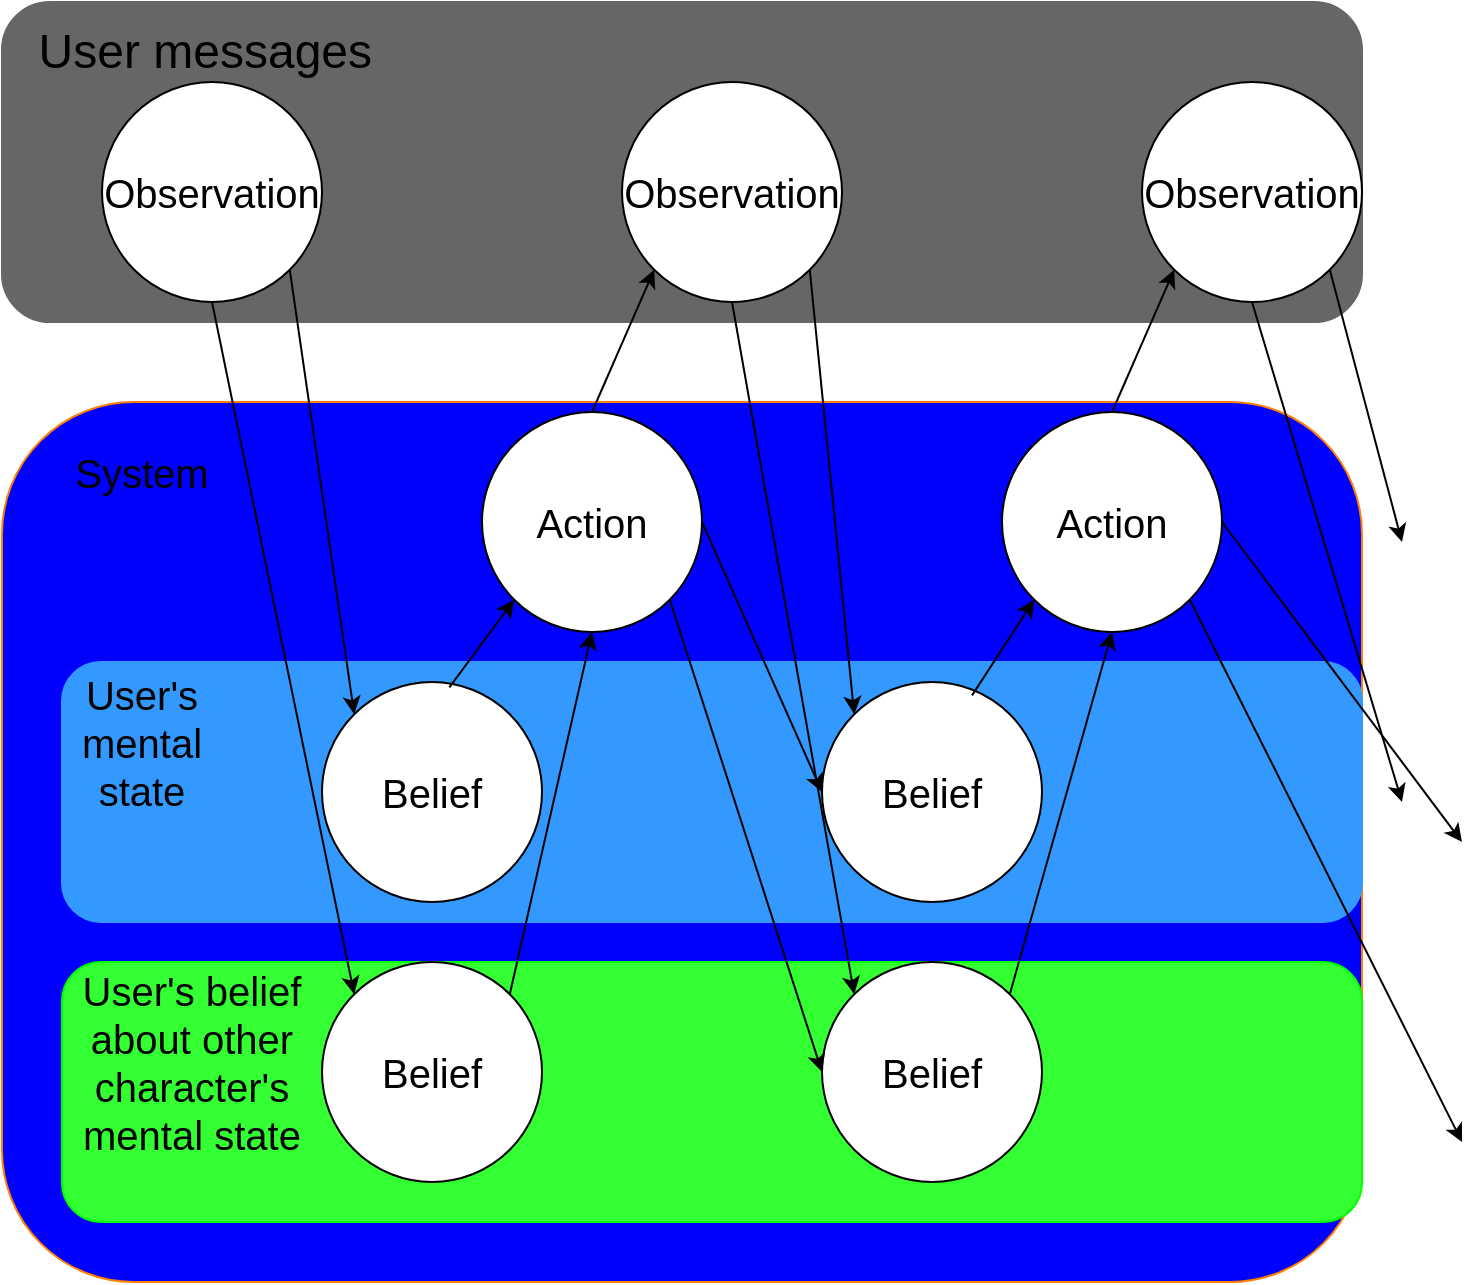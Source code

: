 <mxfile version="28.0.9">
  <diagram id="C5RBs43oDa-KdzZeNtuy" name="Page-1">
    <mxGraphModel dx="1864" dy="820" grid="1" gridSize="10" guides="1" tooltips="1" connect="1" arrows="1" fold="1" page="1" pageScale="1" pageWidth="827" pageHeight="1169" math="0" shadow="0">
      <root>
        <mxCell id="WIyWlLk6GJQsqaUBKTNV-0" />
        <mxCell id="WIyWlLk6GJQsqaUBKTNV-1" parent="WIyWlLk6GJQsqaUBKTNV-0" />
        <mxCell id="Y5_ZQyWNp5h-3w8IgG4R-46" value="" style="rounded=1;whiteSpace=wrap;html=1;strokeColor=#666666;fillColor=#666666;" parent="WIyWlLk6GJQsqaUBKTNV-1" vertex="1">
          <mxGeometry x="40" y="120" width="680" height="160" as="geometry" />
        </mxCell>
        <mxCell id="Y5_ZQyWNp5h-3w8IgG4R-44" value="" style="rounded=1;whiteSpace=wrap;html=1;strokeColor=#FF8000;fillColor=#0000FF;" parent="WIyWlLk6GJQsqaUBKTNV-1" vertex="1">
          <mxGeometry x="40" y="320" width="680" height="440" as="geometry" />
        </mxCell>
        <mxCell id="Y5_ZQyWNp5h-3w8IgG4R-40" value="" style="rounded=1;whiteSpace=wrap;html=1;strokeColor=#00FF00;fillColor=#33FF33;" parent="WIyWlLk6GJQsqaUBKTNV-1" vertex="1">
          <mxGeometry x="70" y="600" width="650" height="130" as="geometry" />
        </mxCell>
        <mxCell id="Y5_ZQyWNp5h-3w8IgG4R-39" value="" style="rounded=1;whiteSpace=wrap;html=1;strokeColor=#3399FF;fillColor=#3399FF;" parent="WIyWlLk6GJQsqaUBKTNV-1" vertex="1">
          <mxGeometry x="70" y="450" width="650" height="130" as="geometry" />
        </mxCell>
        <mxCell id="Y5_ZQyWNp5h-3w8IgG4R-5" value="&lt;font style=&quot;font-size: 20px;&quot;&gt;Belief&lt;/font&gt;" style="ellipse;whiteSpace=wrap;html=1;aspect=fixed;" parent="WIyWlLk6GJQsqaUBKTNV-1" vertex="1">
          <mxGeometry x="200" y="460" width="110" height="110" as="geometry" />
        </mxCell>
        <mxCell id="Y5_ZQyWNp5h-3w8IgG4R-6" value="" style="endArrow=classic;html=1;rounded=0;exitX=1;exitY=1;exitDx=0;exitDy=0;entryX=0;entryY=0;entryDx=0;entryDy=0;" parent="WIyWlLk6GJQsqaUBKTNV-1" source="Y5_ZQyWNp5h-3w8IgG4R-50" target="Y5_ZQyWNp5h-3w8IgG4R-5" edge="1">
          <mxGeometry width="50" height="50" relative="1" as="geometry">
            <mxPoint x="208.284" y="413.284" as="sourcePoint" />
            <mxPoint x="530" y="370" as="targetPoint" />
          </mxGeometry>
        </mxCell>
        <mxCell id="Y5_ZQyWNp5h-3w8IgG4R-7" value="&lt;font style=&quot;font-size: 20px;&quot;&gt;Action&lt;/font&gt;" style="ellipse;whiteSpace=wrap;html=1;aspect=fixed;" parent="WIyWlLk6GJQsqaUBKTNV-1" vertex="1">
          <mxGeometry x="280" y="325" width="110" height="110" as="geometry" />
        </mxCell>
        <mxCell id="Y5_ZQyWNp5h-3w8IgG4R-8" value="" style="endArrow=classic;html=1;rounded=0;exitX=0.579;exitY=0.024;exitDx=0;exitDy=0;exitPerimeter=0;entryX=0;entryY=1;entryDx=0;entryDy=0;" parent="WIyWlLk6GJQsqaUBKTNV-1" source="Y5_ZQyWNp5h-3w8IgG4R-5" edge="1" target="Y5_ZQyWNp5h-3w8IgG4R-7">
          <mxGeometry width="50" height="50" relative="1" as="geometry">
            <mxPoint x="368" y="438" as="sourcePoint" />
            <mxPoint x="292" y="410" as="targetPoint" />
          </mxGeometry>
        </mxCell>
        <mxCell id="Y5_ZQyWNp5h-3w8IgG4R-9" value="&lt;font style=&quot;font-size: 20px;&quot;&gt;Observation&lt;/font&gt;" style="ellipse;whiteSpace=wrap;html=1;aspect=fixed;" parent="WIyWlLk6GJQsqaUBKTNV-1" vertex="1">
          <mxGeometry x="350" y="160" width="110" height="110" as="geometry" />
        </mxCell>
        <mxCell id="Y5_ZQyWNp5h-3w8IgG4R-10" value="" style="endArrow=classic;html=1;rounded=0;exitX=0.5;exitY=0;exitDx=0;exitDy=0;entryX=0;entryY=1;entryDx=0;entryDy=0;" parent="WIyWlLk6GJQsqaUBKTNV-1" source="Y5_ZQyWNp5h-3w8IgG4R-7" target="Y5_ZQyWNp5h-3w8IgG4R-9" edge="1">
          <mxGeometry width="50" height="50" relative="1" as="geometry">
            <mxPoint x="448" y="462" as="sourcePoint" />
            <mxPoint x="472" y="438" as="targetPoint" />
          </mxGeometry>
        </mxCell>
        <mxCell id="Y5_ZQyWNp5h-3w8IgG4R-14" value="&lt;font style=&quot;font-size: 20px;&quot;&gt;Belief&lt;/font&gt;" style="ellipse;whiteSpace=wrap;html=1;aspect=fixed;" parent="WIyWlLk6GJQsqaUBKTNV-1" vertex="1">
          <mxGeometry x="200" y="600" width="110" height="110" as="geometry" />
        </mxCell>
        <mxCell id="Y5_ZQyWNp5h-3w8IgG4R-15" value="" style="endArrow=classic;html=1;rounded=0;exitX=0.5;exitY=1;exitDx=0;exitDy=0;entryX=0;entryY=0;entryDx=0;entryDy=0;" parent="WIyWlLk6GJQsqaUBKTNV-1" source="Y5_ZQyWNp5h-3w8IgG4R-50" target="Y5_ZQyWNp5h-3w8IgG4R-14" edge="1">
          <mxGeometry width="50" height="50" relative="1" as="geometry">
            <mxPoint x="180" y="425" as="sourcePoint" />
            <mxPoint x="540" y="680" as="targetPoint" />
          </mxGeometry>
        </mxCell>
        <mxCell id="Y5_ZQyWNp5h-3w8IgG4R-17" value="" style="endArrow=classic;html=1;rounded=0;exitX=1;exitY=0;exitDx=0;exitDy=0;entryX=0.5;entryY=1;entryDx=0;entryDy=0;" parent="WIyWlLk6GJQsqaUBKTNV-1" source="Y5_ZQyWNp5h-3w8IgG4R-14" target="Y5_ZQyWNp5h-3w8IgG4R-7" edge="1">
          <mxGeometry width="50" height="50" relative="1" as="geometry">
            <mxPoint x="378" y="748" as="sourcePoint" />
            <mxPoint x="480" y="640" as="targetPoint" />
          </mxGeometry>
        </mxCell>
        <mxCell id="Y5_ZQyWNp5h-3w8IgG4R-45" value="&lt;font style=&quot;font-size: 20px;&quot;&gt;System&lt;/font&gt;" style="text;html=1;align=center;verticalAlign=middle;whiteSpace=wrap;rounded=0;" parent="WIyWlLk6GJQsqaUBKTNV-1" vertex="1">
          <mxGeometry x="80" y="340" width="60" height="30" as="geometry" />
        </mxCell>
        <mxCell id="Y5_ZQyWNp5h-3w8IgG4R-49" value="&lt;font style=&quot;font-size: 24px;&quot;&gt;User messages&amp;nbsp;&lt;/font&gt;" style="text;html=1;align=center;verticalAlign=middle;whiteSpace=wrap;rounded=0;" parent="WIyWlLk6GJQsqaUBKTNV-1" vertex="1">
          <mxGeometry x="50" y="130" width="190" height="30" as="geometry" />
        </mxCell>
        <mxCell id="Y5_ZQyWNp5h-3w8IgG4R-50" value="&lt;font style=&quot;font-size: 20px;&quot;&gt;Observation&lt;/font&gt;" style="ellipse;whiteSpace=wrap;html=1;aspect=fixed;" parent="WIyWlLk6GJQsqaUBKTNV-1" vertex="1">
          <mxGeometry x="90" y="160" width="110" height="110" as="geometry" />
        </mxCell>
        <mxCell id="Y5_ZQyWNp5h-3w8IgG4R-101" value="&lt;font style=&quot;font-size: 20px;&quot;&gt;Belief&lt;/font&gt;" style="ellipse;whiteSpace=wrap;html=1;aspect=fixed;" parent="WIyWlLk6GJQsqaUBKTNV-1" vertex="1">
          <mxGeometry x="450" y="460" width="110" height="110" as="geometry" />
        </mxCell>
        <mxCell id="Y5_ZQyWNp5h-3w8IgG4R-102" value="" style="endArrow=classic;html=1;rounded=0;exitX=1;exitY=1;exitDx=0;exitDy=0;entryX=0;entryY=0;entryDx=0;entryDy=0;" parent="WIyWlLk6GJQsqaUBKTNV-1" source="Y5_ZQyWNp5h-3w8IgG4R-9" target="Y5_ZQyWNp5h-3w8IgG4R-101" edge="1">
          <mxGeometry width="50" height="50" relative="1" as="geometry">
            <mxPoint x="478.284" y="413.284" as="sourcePoint" />
            <mxPoint x="800" y="370" as="targetPoint" />
          </mxGeometry>
        </mxCell>
        <mxCell id="Y5_ZQyWNp5h-3w8IgG4R-103" value="&lt;font style=&quot;font-size: 20px;&quot;&gt;Action&lt;/font&gt;" style="ellipse;whiteSpace=wrap;html=1;aspect=fixed;" parent="WIyWlLk6GJQsqaUBKTNV-1" vertex="1">
          <mxGeometry x="540" y="325" width="110" height="110" as="geometry" />
        </mxCell>
        <mxCell id="Y5_ZQyWNp5h-3w8IgG4R-104" value="" style="endArrow=classic;html=1;rounded=0;exitX=0.682;exitY=0.061;exitDx=0;exitDy=0;exitPerimeter=0;entryX=0;entryY=1;entryDx=0;entryDy=0;" parent="WIyWlLk6GJQsqaUBKTNV-1" source="Y5_ZQyWNp5h-3w8IgG4R-101" edge="1" target="Y5_ZQyWNp5h-3w8IgG4R-103">
          <mxGeometry width="50" height="50" relative="1" as="geometry">
            <mxPoint x="638" y="438" as="sourcePoint" />
            <mxPoint x="562" y="410" as="targetPoint" />
          </mxGeometry>
        </mxCell>
        <mxCell id="Y5_ZQyWNp5h-3w8IgG4R-105" value="&lt;font style=&quot;font-size: 20px;&quot;&gt;Observation&lt;/font&gt;" style="ellipse;whiteSpace=wrap;html=1;aspect=fixed;" parent="WIyWlLk6GJQsqaUBKTNV-1" vertex="1">
          <mxGeometry x="610" y="160" width="110" height="110" as="geometry" />
        </mxCell>
        <mxCell id="Y5_ZQyWNp5h-3w8IgG4R-106" value="" style="endArrow=classic;html=1;rounded=0;exitX=0.5;exitY=0;exitDx=0;exitDy=0;entryX=0;entryY=1;entryDx=0;entryDy=0;" parent="WIyWlLk6GJQsqaUBKTNV-1" source="Y5_ZQyWNp5h-3w8IgG4R-103" target="Y5_ZQyWNp5h-3w8IgG4R-105" edge="1">
          <mxGeometry width="50" height="50" relative="1" as="geometry">
            <mxPoint x="718" y="462" as="sourcePoint" />
            <mxPoint x="742" y="438" as="targetPoint" />
          </mxGeometry>
        </mxCell>
        <mxCell id="Y5_ZQyWNp5h-3w8IgG4R-108" value="&lt;font style=&quot;font-size: 20px;&quot;&gt;Belief&lt;/font&gt;" style="ellipse;whiteSpace=wrap;html=1;aspect=fixed;" parent="WIyWlLk6GJQsqaUBKTNV-1" vertex="1">
          <mxGeometry x="450" y="600" width="110" height="110" as="geometry" />
        </mxCell>
        <mxCell id="Y5_ZQyWNp5h-3w8IgG4R-109" value="" style="endArrow=classic;html=1;rounded=0;exitX=0.5;exitY=1;exitDx=0;exitDy=0;entryX=0;entryY=0;entryDx=0;entryDy=0;" parent="WIyWlLk6GJQsqaUBKTNV-1" source="Y5_ZQyWNp5h-3w8IgG4R-9" target="Y5_ZQyWNp5h-3w8IgG4R-108" edge="1">
          <mxGeometry width="50" height="50" relative="1" as="geometry">
            <mxPoint x="450" y="425" as="sourcePoint" />
            <mxPoint x="810" y="680" as="targetPoint" />
          </mxGeometry>
        </mxCell>
        <mxCell id="Y5_ZQyWNp5h-3w8IgG4R-110" value="" style="endArrow=classic;html=1;rounded=0;exitX=1;exitY=0;exitDx=0;exitDy=0;entryX=0.5;entryY=1;entryDx=0;entryDy=0;" parent="WIyWlLk6GJQsqaUBKTNV-1" source="Y5_ZQyWNp5h-3w8IgG4R-108" target="Y5_ZQyWNp5h-3w8IgG4R-103" edge="1">
          <mxGeometry width="50" height="50" relative="1" as="geometry">
            <mxPoint x="648" y="748" as="sourcePoint" />
            <mxPoint x="750" y="640" as="targetPoint" />
          </mxGeometry>
        </mxCell>
        <mxCell id="Y5_ZQyWNp5h-3w8IgG4R-112" value="&lt;font style=&quot;font-size: 20px;&quot;&gt;User&#39;s mental state&lt;/font&gt;" style="text;html=1;align=center;verticalAlign=middle;whiteSpace=wrap;rounded=0;" parent="WIyWlLk6GJQsqaUBKTNV-1" vertex="1">
          <mxGeometry x="80" y="470" width="60" height="40" as="geometry" />
        </mxCell>
        <mxCell id="Y5_ZQyWNp5h-3w8IgG4R-113" value="&lt;font style=&quot;font-size: 20px;&quot;&gt;User&#39;s belief about other character&#39;s mental state&lt;/font&gt;" style="text;html=1;align=center;verticalAlign=middle;whiteSpace=wrap;rounded=0;" parent="WIyWlLk6GJQsqaUBKTNV-1" vertex="1">
          <mxGeometry x="70" y="630" width="130" height="40" as="geometry" />
        </mxCell>
        <mxCell id="Y5_ZQyWNp5h-3w8IgG4R-115" value="" style="endArrow=classic;html=1;rounded=0;exitX=1;exitY=1;exitDx=0;exitDy=0;" parent="WIyWlLk6GJQsqaUBKTNV-1" source="Y5_ZQyWNp5h-3w8IgG4R-105" edge="1">
          <mxGeometry width="50" height="50" relative="1" as="geometry">
            <mxPoint x="748.284" y="413.284" as="sourcePoint" />
            <mxPoint x="740" y="390" as="targetPoint" />
          </mxGeometry>
        </mxCell>
        <mxCell id="Y5_ZQyWNp5h-3w8IgG4R-122" value="" style="endArrow=classic;html=1;rounded=0;exitX=0.5;exitY=1;exitDx=0;exitDy=0;" parent="WIyWlLk6GJQsqaUBKTNV-1" source="Y5_ZQyWNp5h-3w8IgG4R-105" edge="1">
          <mxGeometry width="50" height="50" relative="1" as="geometry">
            <mxPoint x="720" y="425" as="sourcePoint" />
            <mxPoint x="740" y="520" as="targetPoint" />
          </mxGeometry>
        </mxCell>
        <mxCell id="Y5_ZQyWNp5h-3w8IgG4R-125" value="" style="endArrow=classic;html=1;rounded=0;exitX=1;exitY=0.5;exitDx=0;exitDy=0;entryX=0;entryY=0.5;entryDx=0;entryDy=0;" parent="WIyWlLk6GJQsqaUBKTNV-1" source="Y5_ZQyWNp5h-3w8IgG4R-7" target="Y5_ZQyWNp5h-3w8IgG4R-101" edge="1">
          <mxGeometry width="50" height="50" relative="1" as="geometry">
            <mxPoint x="330" y="350" as="sourcePoint" />
            <mxPoint x="490" y="310" as="targetPoint" />
          </mxGeometry>
        </mxCell>
        <mxCell id="Y5_ZQyWNp5h-3w8IgG4R-126" value="" style="endArrow=classic;html=1;rounded=0;exitX=1;exitY=1;exitDx=0;exitDy=0;entryX=0;entryY=0.5;entryDx=0;entryDy=0;" parent="WIyWlLk6GJQsqaUBKTNV-1" source="Y5_ZQyWNp5h-3w8IgG4R-7" target="Y5_ZQyWNp5h-3w8IgG4R-108" edge="1">
          <mxGeometry width="50" height="50" relative="1" as="geometry">
            <mxPoint x="370" y="390" as="sourcePoint" />
            <mxPoint x="490" y="515" as="targetPoint" />
          </mxGeometry>
        </mxCell>
        <mxCell id="Y5_ZQyWNp5h-3w8IgG4R-127" value="" style="endArrow=classic;html=1;rounded=0;exitX=1;exitY=0.5;exitDx=0;exitDy=0;" parent="WIyWlLk6GJQsqaUBKTNV-1" source="Y5_ZQyWNp5h-3w8IgG4R-103" edge="1">
          <mxGeometry width="50" height="50" relative="1" as="geometry">
            <mxPoint x="630" y="380" as="sourcePoint" />
            <mxPoint x="770" y="540" as="targetPoint" />
          </mxGeometry>
        </mxCell>
        <mxCell id="Y5_ZQyWNp5h-3w8IgG4R-128" value="" style="endArrow=classic;html=1;rounded=0;exitX=1;exitY=1;exitDx=0;exitDy=0;" parent="WIyWlLk6GJQsqaUBKTNV-1" source="Y5_ZQyWNp5h-3w8IgG4R-103" edge="1">
          <mxGeometry width="50" height="50" relative="1" as="geometry">
            <mxPoint x="618" y="408" as="sourcePoint" />
            <mxPoint x="770" y="690" as="targetPoint" />
          </mxGeometry>
        </mxCell>
      </root>
    </mxGraphModel>
  </diagram>
</mxfile>
